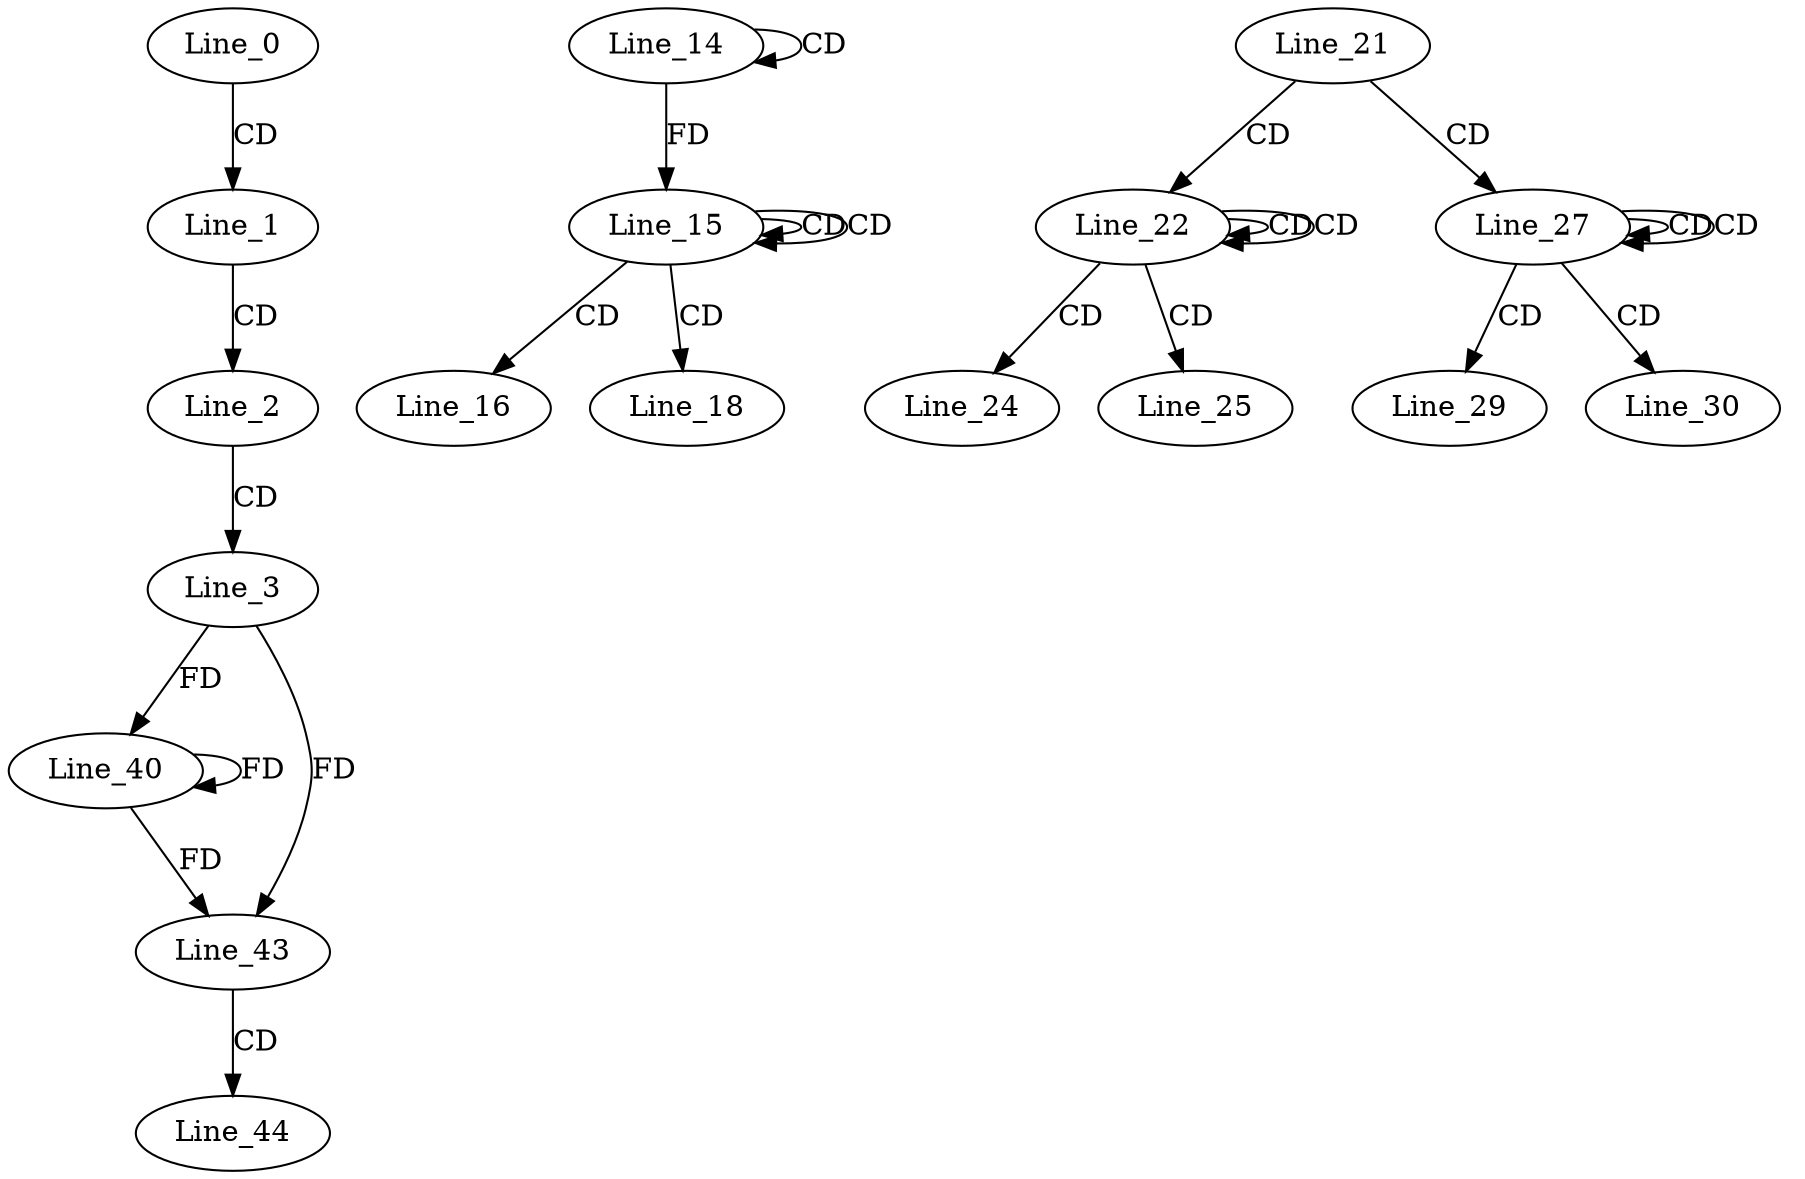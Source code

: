 digraph G {
  Line_0;
  Line_1;
  Line_2;
  Line_3;
  Line_14;
  Line_14;
  Line_15;
  Line_15;
  Line_15;
  Line_16;
  Line_18;
  Line_21;
  Line_22;
  Line_22;
  Line_22;
  Line_24;
  Line_25;
  Line_27;
  Line_27;
  Line_27;
  Line_29;
  Line_30;
  Line_40;
  Line_43;
  Line_43;
  Line_44;
  Line_0 -> Line_1 [ label="CD" ];
  Line_1 -> Line_2 [ label="CD" ];
  Line_2 -> Line_3 [ label="CD" ];
  Line_14 -> Line_14 [ label="CD" ];
  Line_15 -> Line_15 [ label="CD" ];
  Line_15 -> Line_15 [ label="CD" ];
  Line_14 -> Line_15 [ label="FD" ];
  Line_15 -> Line_16 [ label="CD" ];
  Line_15 -> Line_18 [ label="CD" ];
  Line_21 -> Line_22 [ label="CD" ];
  Line_22 -> Line_22 [ label="CD" ];
  Line_22 -> Line_22 [ label="CD" ];
  Line_22 -> Line_24 [ label="CD" ];
  Line_22 -> Line_25 [ label="CD" ];
  Line_21 -> Line_27 [ label="CD" ];
  Line_27 -> Line_27 [ label="CD" ];
  Line_27 -> Line_27 [ label="CD" ];
  Line_27 -> Line_29 [ label="CD" ];
  Line_27 -> Line_30 [ label="CD" ];
  Line_3 -> Line_40 [ label="FD" ];
  Line_40 -> Line_40 [ label="FD" ];
  Line_3 -> Line_43 [ label="FD" ];
  Line_40 -> Line_43 [ label="FD" ];
  Line_43 -> Line_44 [ label="CD" ];
}
